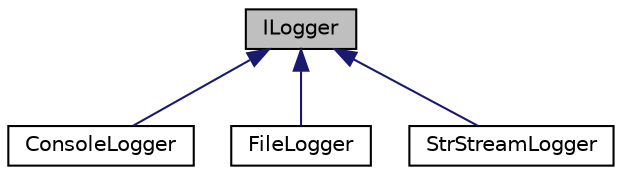 digraph "ILogger"
{
 // LATEX_PDF_SIZE
  edge [fontname="Helvetica",fontsize="10",labelfontname="Helvetica",labelfontsize="10"];
  node [fontname="Helvetica",fontsize="10",shape=record];
  Node1 [label="ILogger",height=0.2,width=0.4,color="black", fillcolor="grey75", style="filled", fontcolor="black",tooltip=" "];
  Node1 -> Node2 [dir="back",color="midnightblue",fontsize="10",style="solid",fontname="Helvetica"];
  Node2 [label="ConsoleLogger",height=0.2,width=0.4,color="black", fillcolor="white", style="filled",URL="$class_console_logger.html",tooltip=" "];
  Node1 -> Node3 [dir="back",color="midnightblue",fontsize="10",style="solid",fontname="Helvetica"];
  Node3 [label="FileLogger",height=0.2,width=0.4,color="black", fillcolor="white", style="filled",URL="$class_file_logger.html",tooltip=" "];
  Node1 -> Node4 [dir="back",color="midnightblue",fontsize="10",style="solid",fontname="Helvetica"];
  Node4 [label="StrStreamLogger",height=0.2,width=0.4,color="black", fillcolor="white", style="filled",URL="$class_str_stream_logger.html",tooltip=" "];
}
